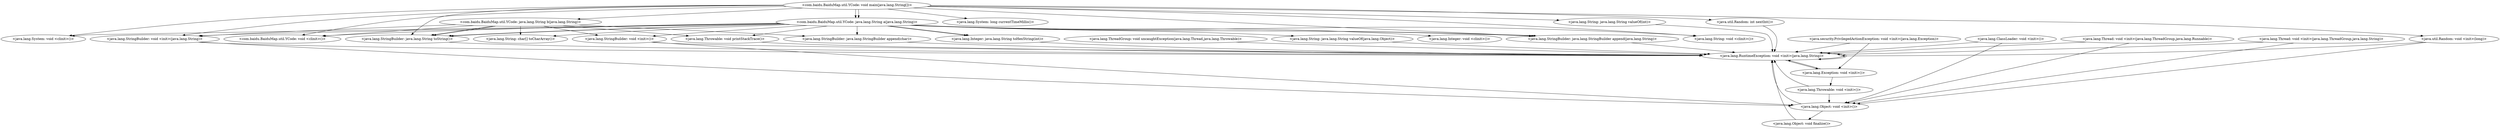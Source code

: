 digraph CallGraph {
"<com.baidu.BaiduMap.util.YCode: void main(java.lang.String[])>" -> "<java.lang.System: void <clinit>()>";
"<com.baidu.BaiduMap.util.YCode: void main(java.lang.String[])>" -> "<java.lang.StringBuilder: void <init>(java.lang.String)>";
"<com.baidu.BaiduMap.util.YCode: void main(java.lang.String[])>" -> "<java.lang.String: java.lang.String valueOf(int)>";
"<com.baidu.BaiduMap.util.YCode: void main(java.lang.String[])>" -> "<com.baidu.BaiduMap.util.YCode: java.lang.String b(java.lang.String)>";
"<com.baidu.BaiduMap.util.YCode: void main(java.lang.String[])>" -> "<com.baidu.BaiduMap.util.YCode: java.lang.String a(java.lang.String)>";
"<com.baidu.BaiduMap.util.YCode: void main(java.lang.String[])>" -> "<com.baidu.BaiduMap.util.YCode: java.lang.String a(java.lang.String)>";
"<com.baidu.BaiduMap.util.YCode: void main(java.lang.String[])>" -> "<java.util.Random: void <init>(long)>";
"<com.baidu.BaiduMap.util.YCode: void main(java.lang.String[])>" -> "<java.lang.System: long currentTimeMillis()>";
"<com.baidu.BaiduMap.util.YCode: void main(java.lang.String[])>" -> "<java.lang.String: void <clinit>()>";
"<com.baidu.BaiduMap.util.YCode: void main(java.lang.String[])>" -> "<com.baidu.BaiduMap.util.YCode: void <clinit>()>";
"<java.lang.ThreadGroup: void uncaughtException(java.lang.Thread,java.lang.Throwable)>" -> "<java.lang.RuntimeException: void <init>(java.lang.String)>";
"<java.lang.ClassLoader: void <init>()>" -> "<java.lang.Object: void <init>()>";
"<java.lang.ClassLoader: void <init>()>" -> "<java.lang.RuntimeException: void <init>(java.lang.String)>";
"<java.security.PrivilegedActionException: void <init>(java.lang.Exception)>" -> "<java.lang.Exception: void <init>()>";
"<java.security.PrivilegedActionException: void <init>(java.lang.Exception)>" -> "<java.lang.RuntimeException: void <init>(java.lang.String)>";
"<java.lang.Thread: void <init>(java.lang.ThreadGroup,java.lang.Runnable)>" -> "<java.lang.Object: void <init>()>";
"<java.lang.Thread: void <init>(java.lang.ThreadGroup,java.lang.Runnable)>" -> "<java.lang.RuntimeException: void <init>(java.lang.String)>";
"<java.lang.Thread: void <init>(java.lang.ThreadGroup,java.lang.String)>" -> "<java.lang.Object: void <init>()>";
"<java.lang.Thread: void <init>(java.lang.ThreadGroup,java.lang.String)>" -> "<java.lang.RuntimeException: void <init>(java.lang.String)>";
"<java.lang.StringBuilder: void <init>(java.lang.String)>" -> "<java.lang.Object: void <init>()>";
"<java.lang.StringBuilder: void <init>(java.lang.String)>" -> "<java.lang.RuntimeException: void <init>(java.lang.String)>";
"<java.lang.String: java.lang.String valueOf(int)>" -> "<java.lang.RuntimeException: void <init>(java.lang.String)>";
"<com.baidu.BaiduMap.util.YCode: java.lang.String b(java.lang.String)>" -> "<com.baidu.BaiduMap.util.YCode: void <clinit>()>";
"<com.baidu.BaiduMap.util.YCode: java.lang.String b(java.lang.String)>" -> "<java.lang.StringBuilder: void <init>()>";
"<com.baidu.BaiduMap.util.YCode: java.lang.String b(java.lang.String)>" -> "<java.lang.StringBuilder: void <init>(java.lang.String)>";
"<com.baidu.BaiduMap.util.YCode: java.lang.String a(java.lang.String)>" -> "<com.baidu.BaiduMap.util.YCode: void <clinit>()>";
"<com.baidu.BaiduMap.util.YCode: java.lang.String a(java.lang.String)>" -> "<java.lang.Integer: java.lang.String toHexString(int)>";
"<com.baidu.BaiduMap.util.YCode: java.lang.String a(java.lang.String)>" -> "<java.lang.StringBuilder: void <init>(java.lang.String)>";
"<com.baidu.BaiduMap.util.YCode: java.lang.String a(java.lang.String)>" -> "<java.lang.String: java.lang.String valueOf(java.lang.Object)>";
"<com.baidu.BaiduMap.util.YCode: java.lang.String a(java.lang.String)>" -> "<java.lang.Integer: java.lang.String toHexString(int)>";
"<com.baidu.BaiduMap.util.YCode: java.lang.String a(java.lang.String)>" -> "<java.lang.StringBuilder: void <init>()>";
"<com.baidu.BaiduMap.util.YCode: java.lang.String a(java.lang.String)>" -> "<java.lang.String: void <clinit>()>";
"<com.baidu.BaiduMap.util.YCode: java.lang.String a(java.lang.String)>" -> "<java.lang.Integer: void <clinit>()>";
"<com.baidu.BaiduMap.util.YCode: java.lang.String a(java.lang.String)>" -> "<java.lang.System: void <clinit>()>";
"<java.util.Random: void <init>(long)>" -> "<java.lang.Object: void <init>()>";
"<java.util.Random: void <init>(long)>" -> "<java.lang.RuntimeException: void <init>(java.lang.String)>";
"<java.lang.RuntimeException: void <init>(java.lang.String)>" -> "<java.lang.Exception: void <init>()>";
"<java.lang.RuntimeException: void <init>(java.lang.String)>" -> "<java.lang.RuntimeException: void <init>(java.lang.String)>";
"<java.lang.Object: void <init>()>" -> "<java.lang.Object: void finalize()>";
"<java.lang.Object: void <init>()>" -> "<java.lang.RuntimeException: void <init>(java.lang.String)>";
"<java.lang.Exception: void <init>()>" -> "<java.lang.Throwable: void <init>()>";
"<java.lang.Exception: void <init>()>" -> "<java.lang.RuntimeException: void <init>(java.lang.String)>";
"<java.lang.StringBuilder: void <init>()>" -> "<java.lang.Object: void <init>()>";
"<java.lang.StringBuilder: void <init>()>" -> "<java.lang.RuntimeException: void <init>(java.lang.String)>";
"<java.lang.Integer: java.lang.String toHexString(int)>" -> "<java.lang.RuntimeException: void <init>(java.lang.String)>";
"<java.lang.String: java.lang.String valueOf(java.lang.Object)>" -> "<java.lang.RuntimeException: void <init>(java.lang.String)>";
"<java.lang.Object: void finalize()>" -> "<java.lang.RuntimeException: void <init>(java.lang.String)>";
"<java.lang.Throwable: void <init>()>" -> "<java.lang.Object: void <init>()>";
"<java.lang.Throwable: void <init>()>" -> "<java.lang.RuntimeException: void <init>(java.lang.String)>";
"<com.baidu.BaiduMap.util.YCode: java.lang.String a(java.lang.String)>" -> "<java.lang.StringBuilder: java.lang.StringBuilder append(java.lang.String)>";
"<java.lang.StringBuilder: java.lang.StringBuilder append(java.lang.String)>" -> "<java.lang.RuntimeException: void <init>(java.lang.String)>";
"<com.baidu.BaiduMap.util.YCode: java.lang.String a(java.lang.String)>" -> "<java.lang.StringBuilder: java.lang.StringBuilder append(java.lang.String)>";
"<com.baidu.BaiduMap.util.YCode: java.lang.String a(java.lang.String)>" -> "<java.lang.StringBuilder: java.lang.StringBuilder append(java.lang.String)>";
"<com.baidu.BaiduMap.util.YCode: java.lang.String a(java.lang.String)>" -> "<java.lang.StringBuilder: java.lang.String toString()>";
"<java.lang.StringBuilder: java.lang.String toString()>" -> "<java.lang.RuntimeException: void <init>(java.lang.String)>";
"<com.baidu.BaiduMap.util.YCode: java.lang.String a(java.lang.String)>" -> "<java.lang.StringBuilder: java.lang.String toString()>";
"<com.baidu.BaiduMap.util.YCode: java.lang.String a(java.lang.String)>" -> "<java.lang.StringBuilder: java.lang.StringBuilder append(char)>";
"<java.lang.StringBuilder: java.lang.StringBuilder append(char)>" -> "<java.lang.RuntimeException: void <init>(java.lang.String)>";
"<com.baidu.BaiduMap.util.YCode: java.lang.String b(java.lang.String)>" -> "<java.lang.StringBuilder: java.lang.String toString()>";
"<com.baidu.BaiduMap.util.YCode: java.lang.String b(java.lang.String)>" -> "<java.lang.StringBuilder: java.lang.String toString()>";
"<com.baidu.BaiduMap.util.YCode: java.lang.String b(java.lang.String)>" -> "<java.lang.StringBuilder: java.lang.StringBuilder append(char)>";
"<com.baidu.BaiduMap.util.YCode: java.lang.String a(java.lang.String)>" -> "<java.lang.String: char[] toCharArray()>";
"<com.baidu.BaiduMap.util.YCode: java.lang.String b(java.lang.String)>" -> "<java.lang.String: char[] toCharArray()>";
"<com.baidu.BaiduMap.util.YCode: java.lang.String a(java.lang.String)>" -> "<java.lang.Throwable: void printStackTrace()>";
"<java.lang.Throwable: void printStackTrace()>" -> "<java.lang.RuntimeException: void <init>(java.lang.String)>";
"<com.baidu.BaiduMap.util.YCode: java.lang.String b(java.lang.String)>" -> "<java.lang.Throwable: void printStackTrace()>";
"<com.baidu.BaiduMap.util.YCode: void main(java.lang.String[])>" -> "<java.lang.StringBuilder: java.lang.StringBuilder append(java.lang.String)>";
"<com.baidu.BaiduMap.util.YCode: void main(java.lang.String[])>" -> "<java.lang.StringBuilder: java.lang.String toString()>";
"<com.baidu.BaiduMap.util.YCode: void main(java.lang.String[])>" -> "<java.util.Random: int nextInt()>";
"<java.util.Random: int nextInt()>" -> "<java.lang.RuntimeException: void <init>(java.lang.String)>";
}
